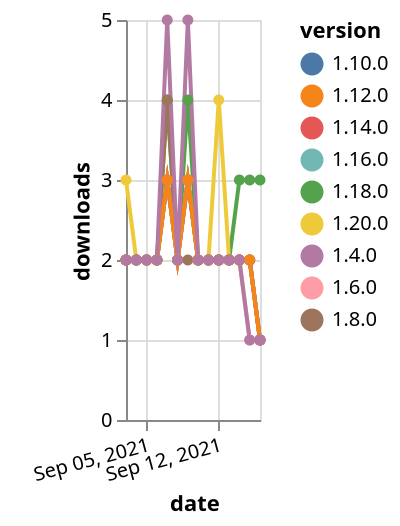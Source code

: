 {"$schema": "https://vega.github.io/schema/vega-lite/v5.json", "description": "A simple bar chart with embedded data.", "data": {"values": [{"date": "2021-09-03", "total": 2592, "delta": 2, "version": "1.6.0"}, {"date": "2021-09-04", "total": 2594, "delta": 2, "version": "1.6.0"}, {"date": "2021-09-05", "total": 2596, "delta": 2, "version": "1.6.0"}, {"date": "2021-09-06", "total": 2598, "delta": 2, "version": "1.6.0"}, {"date": "2021-09-07", "total": 2601, "delta": 3, "version": "1.6.0"}, {"date": "2021-09-08", "total": 2603, "delta": 2, "version": "1.6.0"}, {"date": "2021-09-09", "total": 2606, "delta": 3, "version": "1.6.0"}, {"date": "2021-09-10", "total": 2608, "delta": 2, "version": "1.6.0"}, {"date": "2021-09-11", "total": 2610, "delta": 2, "version": "1.6.0"}, {"date": "2021-09-12", "total": 2612, "delta": 2, "version": "1.6.0"}, {"date": "2021-09-13", "total": 2614, "delta": 2, "version": "1.6.0"}, {"date": "2021-09-14", "total": 2616, "delta": 2, "version": "1.6.0"}, {"date": "2021-09-15", "total": 2617, "delta": 1, "version": "1.6.0"}, {"date": "2021-09-16", "total": 2618, "delta": 1, "version": "1.6.0"}, {"date": "2021-09-03", "total": 726, "delta": 2, "version": "1.18.0"}, {"date": "2021-09-04", "total": 728, "delta": 2, "version": "1.18.0"}, {"date": "2021-09-05", "total": 730, "delta": 2, "version": "1.18.0"}, {"date": "2021-09-06", "total": 732, "delta": 2, "version": "1.18.0"}, {"date": "2021-09-07", "total": 736, "delta": 4, "version": "1.18.0"}, {"date": "2021-09-08", "total": 738, "delta": 2, "version": "1.18.0"}, {"date": "2021-09-09", "total": 742, "delta": 4, "version": "1.18.0"}, {"date": "2021-09-10", "total": 744, "delta": 2, "version": "1.18.0"}, {"date": "2021-09-11", "total": 746, "delta": 2, "version": "1.18.0"}, {"date": "2021-09-12", "total": 748, "delta": 2, "version": "1.18.0"}, {"date": "2021-09-13", "total": 750, "delta": 2, "version": "1.18.0"}, {"date": "2021-09-14", "total": 753, "delta": 3, "version": "1.18.0"}, {"date": "2021-09-15", "total": 756, "delta": 3, "version": "1.18.0"}, {"date": "2021-09-16", "total": 759, "delta": 3, "version": "1.18.0"}, {"date": "2021-09-03", "total": 2422, "delta": 2, "version": "1.8.0"}, {"date": "2021-09-04", "total": 2424, "delta": 2, "version": "1.8.0"}, {"date": "2021-09-05", "total": 2426, "delta": 2, "version": "1.8.0"}, {"date": "2021-09-06", "total": 2428, "delta": 2, "version": "1.8.0"}, {"date": "2021-09-07", "total": 2432, "delta": 4, "version": "1.8.0"}, {"date": "2021-09-08", "total": 2434, "delta": 2, "version": "1.8.0"}, {"date": "2021-09-09", "total": 2436, "delta": 2, "version": "1.8.0"}, {"date": "2021-09-10", "total": 2438, "delta": 2, "version": "1.8.0"}, {"date": "2021-09-11", "total": 2440, "delta": 2, "version": "1.8.0"}, {"date": "2021-09-12", "total": 2442, "delta": 2, "version": "1.8.0"}, {"date": "2021-09-13", "total": 2444, "delta": 2, "version": "1.8.0"}, {"date": "2021-09-14", "total": 2446, "delta": 2, "version": "1.8.0"}, {"date": "2021-09-15", "total": 2448, "delta": 2, "version": "1.8.0"}, {"date": "2021-09-16", "total": 2449, "delta": 1, "version": "1.8.0"}, {"date": "2021-09-03", "total": 2086, "delta": 2, "version": "1.10.0"}, {"date": "2021-09-04", "total": 2088, "delta": 2, "version": "1.10.0"}, {"date": "2021-09-05", "total": 2090, "delta": 2, "version": "1.10.0"}, {"date": "2021-09-06", "total": 2092, "delta": 2, "version": "1.10.0"}, {"date": "2021-09-07", "total": 2095, "delta": 3, "version": "1.10.0"}, {"date": "2021-09-08", "total": 2097, "delta": 2, "version": "1.10.0"}, {"date": "2021-09-09", "total": 2100, "delta": 3, "version": "1.10.0"}, {"date": "2021-09-10", "total": 2102, "delta": 2, "version": "1.10.0"}, {"date": "2021-09-11", "total": 2104, "delta": 2, "version": "1.10.0"}, {"date": "2021-09-12", "total": 2106, "delta": 2, "version": "1.10.0"}, {"date": "2021-09-13", "total": 2108, "delta": 2, "version": "1.10.0"}, {"date": "2021-09-14", "total": 2110, "delta": 2, "version": "1.10.0"}, {"date": "2021-09-15", "total": 2112, "delta": 2, "version": "1.10.0"}, {"date": "2021-09-16", "total": 2113, "delta": 1, "version": "1.10.0"}, {"date": "2021-09-03", "total": 236, "delta": 3, "version": "1.20.0"}, {"date": "2021-09-04", "total": 238, "delta": 2, "version": "1.20.0"}, {"date": "2021-09-05", "total": 240, "delta": 2, "version": "1.20.0"}, {"date": "2021-09-06", "total": 242, "delta": 2, "version": "1.20.0"}, {"date": "2021-09-07", "total": 245, "delta": 3, "version": "1.20.0"}, {"date": "2021-09-08", "total": 247, "delta": 2, "version": "1.20.0"}, {"date": "2021-09-09", "total": 250, "delta": 3, "version": "1.20.0"}, {"date": "2021-09-10", "total": 252, "delta": 2, "version": "1.20.0"}, {"date": "2021-09-11", "total": 254, "delta": 2, "version": "1.20.0"}, {"date": "2021-09-12", "total": 258, "delta": 4, "version": "1.20.0"}, {"date": "2021-09-13", "total": 260, "delta": 2, "version": "1.20.0"}, {"date": "2021-09-14", "total": 262, "delta": 2, "version": "1.20.0"}, {"date": "2021-09-15", "total": 264, "delta": 2, "version": "1.20.0"}, {"date": "2021-09-16", "total": 265, "delta": 1, "version": "1.20.0"}, {"date": "2021-09-03", "total": 1036, "delta": 2, "version": "1.16.0"}, {"date": "2021-09-04", "total": 1038, "delta": 2, "version": "1.16.0"}, {"date": "2021-09-05", "total": 1040, "delta": 2, "version": "1.16.0"}, {"date": "2021-09-06", "total": 1042, "delta": 2, "version": "1.16.0"}, {"date": "2021-09-07", "total": 1045, "delta": 3, "version": "1.16.0"}, {"date": "2021-09-08", "total": 1047, "delta": 2, "version": "1.16.0"}, {"date": "2021-09-09", "total": 1050, "delta": 3, "version": "1.16.0"}, {"date": "2021-09-10", "total": 1052, "delta": 2, "version": "1.16.0"}, {"date": "2021-09-11", "total": 1054, "delta": 2, "version": "1.16.0"}, {"date": "2021-09-12", "total": 1056, "delta": 2, "version": "1.16.0"}, {"date": "2021-09-13", "total": 1058, "delta": 2, "version": "1.16.0"}, {"date": "2021-09-14", "total": 1060, "delta": 2, "version": "1.16.0"}, {"date": "2021-09-15", "total": 1062, "delta": 2, "version": "1.16.0"}, {"date": "2021-09-16", "total": 1063, "delta": 1, "version": "1.16.0"}, {"date": "2021-09-03", "total": 1477, "delta": 2, "version": "1.14.0"}, {"date": "2021-09-04", "total": 1479, "delta": 2, "version": "1.14.0"}, {"date": "2021-09-05", "total": 1481, "delta": 2, "version": "1.14.0"}, {"date": "2021-09-06", "total": 1483, "delta": 2, "version": "1.14.0"}, {"date": "2021-09-07", "total": 1486, "delta": 3, "version": "1.14.0"}, {"date": "2021-09-08", "total": 1488, "delta": 2, "version": "1.14.0"}, {"date": "2021-09-09", "total": 1491, "delta": 3, "version": "1.14.0"}, {"date": "2021-09-10", "total": 1493, "delta": 2, "version": "1.14.0"}, {"date": "2021-09-11", "total": 1495, "delta": 2, "version": "1.14.0"}, {"date": "2021-09-12", "total": 1497, "delta": 2, "version": "1.14.0"}, {"date": "2021-09-13", "total": 1499, "delta": 2, "version": "1.14.0"}, {"date": "2021-09-14", "total": 1501, "delta": 2, "version": "1.14.0"}, {"date": "2021-09-15", "total": 1503, "delta": 2, "version": "1.14.0"}, {"date": "2021-09-16", "total": 1504, "delta": 1, "version": "1.14.0"}, {"date": "2021-09-03", "total": 1661, "delta": 2, "version": "1.12.0"}, {"date": "2021-09-04", "total": 1663, "delta": 2, "version": "1.12.0"}, {"date": "2021-09-05", "total": 1665, "delta": 2, "version": "1.12.0"}, {"date": "2021-09-06", "total": 1667, "delta": 2, "version": "1.12.0"}, {"date": "2021-09-07", "total": 1670, "delta": 3, "version": "1.12.0"}, {"date": "2021-09-08", "total": 1672, "delta": 2, "version": "1.12.0"}, {"date": "2021-09-09", "total": 1675, "delta": 3, "version": "1.12.0"}, {"date": "2021-09-10", "total": 1677, "delta": 2, "version": "1.12.0"}, {"date": "2021-09-11", "total": 1679, "delta": 2, "version": "1.12.0"}, {"date": "2021-09-12", "total": 1681, "delta": 2, "version": "1.12.0"}, {"date": "2021-09-13", "total": 1683, "delta": 2, "version": "1.12.0"}, {"date": "2021-09-14", "total": 1685, "delta": 2, "version": "1.12.0"}, {"date": "2021-09-15", "total": 1687, "delta": 2, "version": "1.12.0"}, {"date": "2021-09-16", "total": 1688, "delta": 1, "version": "1.12.0"}, {"date": "2021-09-03", "total": 3607, "delta": 2, "version": "1.4.0"}, {"date": "2021-09-04", "total": 3609, "delta": 2, "version": "1.4.0"}, {"date": "2021-09-05", "total": 3611, "delta": 2, "version": "1.4.0"}, {"date": "2021-09-06", "total": 3613, "delta": 2, "version": "1.4.0"}, {"date": "2021-09-07", "total": 3618, "delta": 5, "version": "1.4.0"}, {"date": "2021-09-08", "total": 3620, "delta": 2, "version": "1.4.0"}, {"date": "2021-09-09", "total": 3625, "delta": 5, "version": "1.4.0"}, {"date": "2021-09-10", "total": 3627, "delta": 2, "version": "1.4.0"}, {"date": "2021-09-11", "total": 3629, "delta": 2, "version": "1.4.0"}, {"date": "2021-09-12", "total": 3631, "delta": 2, "version": "1.4.0"}, {"date": "2021-09-13", "total": 3633, "delta": 2, "version": "1.4.0"}, {"date": "2021-09-14", "total": 3635, "delta": 2, "version": "1.4.0"}, {"date": "2021-09-15", "total": 3636, "delta": 1, "version": "1.4.0"}, {"date": "2021-09-16", "total": 3637, "delta": 1, "version": "1.4.0"}]}, "width": "container", "mark": {"type": "line", "point": {"filled": true}}, "encoding": {"x": {"field": "date", "type": "temporal", "timeUnit": "yearmonthdate", "title": "date", "axis": {"labelAngle": -15}}, "y": {"field": "delta", "type": "quantitative", "title": "downloads"}, "color": {"field": "version", "type": "nominal"}, "tooltip": {"field": "delta"}}}